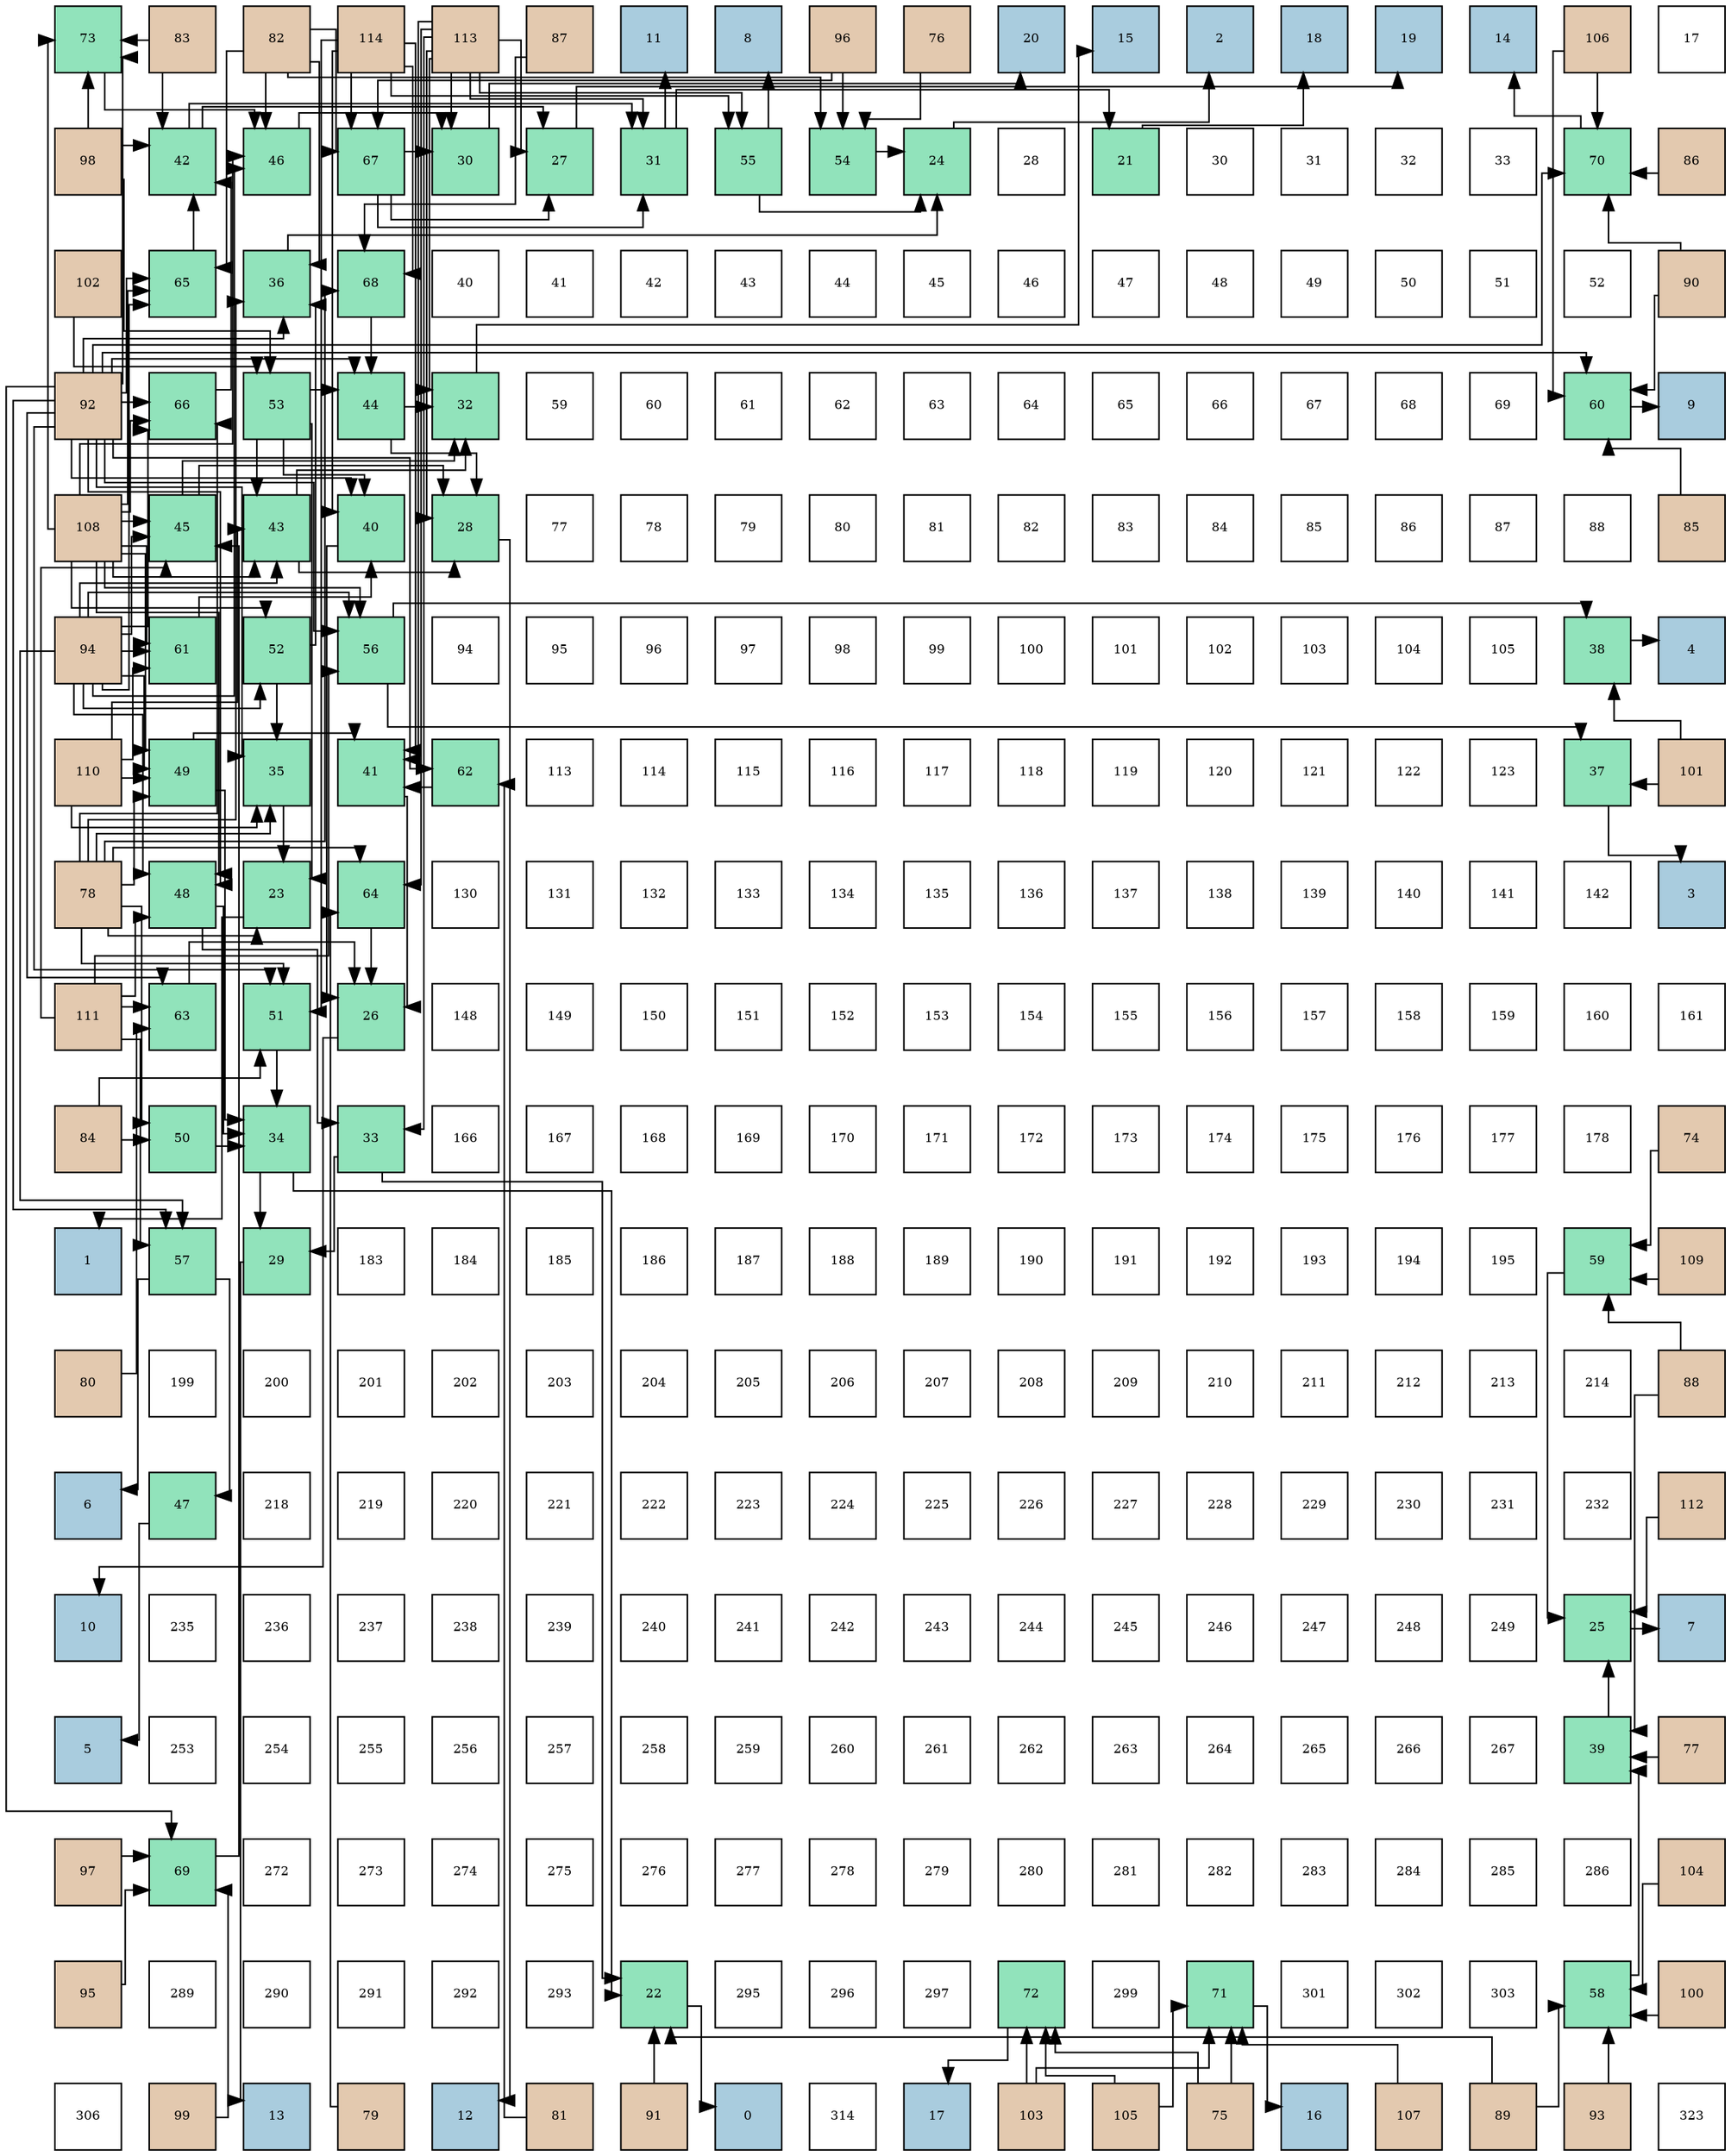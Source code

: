 digraph layout{
 rankdir=TB;
 splines=ortho;
 node [style=filled shape=square fixedsize=true width=0.6];
0[label="73", fontsize=8, fillcolor="#91e3bb"];
1[label="83", fontsize=8, fillcolor="#e3c9af"];
2[label="82", fontsize=8, fillcolor="#e3c9af"];
3[label="114", fontsize=8, fillcolor="#e3c9af"];
4[label="113", fontsize=8, fillcolor="#e3c9af"];
5[label="87", fontsize=8, fillcolor="#e3c9af"];
6[label="11", fontsize=8, fillcolor="#a9ccde"];
7[label="8", fontsize=8, fillcolor="#a9ccde"];
8[label="96", fontsize=8, fillcolor="#e3c9af"];
9[label="76", fontsize=8, fillcolor="#e3c9af"];
10[label="20", fontsize=8, fillcolor="#a9ccde"];
11[label="15", fontsize=8, fillcolor="#a9ccde"];
12[label="2", fontsize=8, fillcolor="#a9ccde"];
13[label="18", fontsize=8, fillcolor="#a9ccde"];
14[label="19", fontsize=8, fillcolor="#a9ccde"];
15[label="14", fontsize=8, fillcolor="#a9ccde"];
16[label="106", fontsize=8, fillcolor="#e3c9af"];
17[label="17", fontsize=8, fillcolor="#ffffff"];
18[label="98", fontsize=8, fillcolor="#e3c9af"];
19[label="42", fontsize=8, fillcolor="#91e3bb"];
20[label="46", fontsize=8, fillcolor="#91e3bb"];
21[label="67", fontsize=8, fillcolor="#91e3bb"];
22[label="30", fontsize=8, fillcolor="#91e3bb"];
23[label="27", fontsize=8, fillcolor="#91e3bb"];
24[label="31", fontsize=8, fillcolor="#91e3bb"];
25[label="55", fontsize=8, fillcolor="#91e3bb"];
26[label="54", fontsize=8, fillcolor="#91e3bb"];
27[label="24", fontsize=8, fillcolor="#91e3bb"];
28[label="28", fontsize=8, fillcolor="#ffffff"];
29[label="21", fontsize=8, fillcolor="#91e3bb"];
30[label="30", fontsize=8, fillcolor="#ffffff"];
31[label="31", fontsize=8, fillcolor="#ffffff"];
32[label="32", fontsize=8, fillcolor="#ffffff"];
33[label="33", fontsize=8, fillcolor="#ffffff"];
34[label="70", fontsize=8, fillcolor="#91e3bb"];
35[label="86", fontsize=8, fillcolor="#e3c9af"];
36[label="102", fontsize=8, fillcolor="#e3c9af"];
37[label="65", fontsize=8, fillcolor="#91e3bb"];
38[label="36", fontsize=8, fillcolor="#91e3bb"];
39[label="68", fontsize=8, fillcolor="#91e3bb"];
40[label="40", fontsize=8, fillcolor="#ffffff"];
41[label="41", fontsize=8, fillcolor="#ffffff"];
42[label="42", fontsize=8, fillcolor="#ffffff"];
43[label="43", fontsize=8, fillcolor="#ffffff"];
44[label="44", fontsize=8, fillcolor="#ffffff"];
45[label="45", fontsize=8, fillcolor="#ffffff"];
46[label="46", fontsize=8, fillcolor="#ffffff"];
47[label="47", fontsize=8, fillcolor="#ffffff"];
48[label="48", fontsize=8, fillcolor="#ffffff"];
49[label="49", fontsize=8, fillcolor="#ffffff"];
50[label="50", fontsize=8, fillcolor="#ffffff"];
51[label="51", fontsize=8, fillcolor="#ffffff"];
52[label="52", fontsize=8, fillcolor="#ffffff"];
53[label="90", fontsize=8, fillcolor="#e3c9af"];
54[label="92", fontsize=8, fillcolor="#e3c9af"];
55[label="66", fontsize=8, fillcolor="#91e3bb"];
56[label="53", fontsize=8, fillcolor="#91e3bb"];
57[label="44", fontsize=8, fillcolor="#91e3bb"];
58[label="32", fontsize=8, fillcolor="#91e3bb"];
59[label="59", fontsize=8, fillcolor="#ffffff"];
60[label="60", fontsize=8, fillcolor="#ffffff"];
61[label="61", fontsize=8, fillcolor="#ffffff"];
62[label="62", fontsize=8, fillcolor="#ffffff"];
63[label="63", fontsize=8, fillcolor="#ffffff"];
64[label="64", fontsize=8, fillcolor="#ffffff"];
65[label="65", fontsize=8, fillcolor="#ffffff"];
66[label="66", fontsize=8, fillcolor="#ffffff"];
67[label="67", fontsize=8, fillcolor="#ffffff"];
68[label="68", fontsize=8, fillcolor="#ffffff"];
69[label="69", fontsize=8, fillcolor="#ffffff"];
70[label="60", fontsize=8, fillcolor="#91e3bb"];
71[label="9", fontsize=8, fillcolor="#a9ccde"];
72[label="108", fontsize=8, fillcolor="#e3c9af"];
73[label="45", fontsize=8, fillcolor="#91e3bb"];
74[label="43", fontsize=8, fillcolor="#91e3bb"];
75[label="40", fontsize=8, fillcolor="#91e3bb"];
76[label="28", fontsize=8, fillcolor="#91e3bb"];
77[label="77", fontsize=8, fillcolor="#ffffff"];
78[label="78", fontsize=8, fillcolor="#ffffff"];
79[label="79", fontsize=8, fillcolor="#ffffff"];
80[label="80", fontsize=8, fillcolor="#ffffff"];
81[label="81", fontsize=8, fillcolor="#ffffff"];
82[label="82", fontsize=8, fillcolor="#ffffff"];
83[label="83", fontsize=8, fillcolor="#ffffff"];
84[label="84", fontsize=8, fillcolor="#ffffff"];
85[label="85", fontsize=8, fillcolor="#ffffff"];
86[label="86", fontsize=8, fillcolor="#ffffff"];
87[label="87", fontsize=8, fillcolor="#ffffff"];
88[label="88", fontsize=8, fillcolor="#ffffff"];
89[label="85", fontsize=8, fillcolor="#e3c9af"];
90[label="94", fontsize=8, fillcolor="#e3c9af"];
91[label="61", fontsize=8, fillcolor="#91e3bb"];
92[label="52", fontsize=8, fillcolor="#91e3bb"];
93[label="56", fontsize=8, fillcolor="#91e3bb"];
94[label="94", fontsize=8, fillcolor="#ffffff"];
95[label="95", fontsize=8, fillcolor="#ffffff"];
96[label="96", fontsize=8, fillcolor="#ffffff"];
97[label="97", fontsize=8, fillcolor="#ffffff"];
98[label="98", fontsize=8, fillcolor="#ffffff"];
99[label="99", fontsize=8, fillcolor="#ffffff"];
100[label="100", fontsize=8, fillcolor="#ffffff"];
101[label="101", fontsize=8, fillcolor="#ffffff"];
102[label="102", fontsize=8, fillcolor="#ffffff"];
103[label="103", fontsize=8, fillcolor="#ffffff"];
104[label="104", fontsize=8, fillcolor="#ffffff"];
105[label="105", fontsize=8, fillcolor="#ffffff"];
106[label="38", fontsize=8, fillcolor="#91e3bb"];
107[label="4", fontsize=8, fillcolor="#a9ccde"];
108[label="110", fontsize=8, fillcolor="#e3c9af"];
109[label="49", fontsize=8, fillcolor="#91e3bb"];
110[label="35", fontsize=8, fillcolor="#91e3bb"];
111[label="41", fontsize=8, fillcolor="#91e3bb"];
112[label="62", fontsize=8, fillcolor="#91e3bb"];
113[label="113", fontsize=8, fillcolor="#ffffff"];
114[label="114", fontsize=8, fillcolor="#ffffff"];
115[label="115", fontsize=8, fillcolor="#ffffff"];
116[label="116", fontsize=8, fillcolor="#ffffff"];
117[label="117", fontsize=8, fillcolor="#ffffff"];
118[label="118", fontsize=8, fillcolor="#ffffff"];
119[label="119", fontsize=8, fillcolor="#ffffff"];
120[label="120", fontsize=8, fillcolor="#ffffff"];
121[label="121", fontsize=8, fillcolor="#ffffff"];
122[label="122", fontsize=8, fillcolor="#ffffff"];
123[label="123", fontsize=8, fillcolor="#ffffff"];
124[label="37", fontsize=8, fillcolor="#91e3bb"];
125[label="101", fontsize=8, fillcolor="#e3c9af"];
126[label="78", fontsize=8, fillcolor="#e3c9af"];
127[label="48", fontsize=8, fillcolor="#91e3bb"];
128[label="23", fontsize=8, fillcolor="#91e3bb"];
129[label="64", fontsize=8, fillcolor="#91e3bb"];
130[label="130", fontsize=8, fillcolor="#ffffff"];
131[label="131", fontsize=8, fillcolor="#ffffff"];
132[label="132", fontsize=8, fillcolor="#ffffff"];
133[label="133", fontsize=8, fillcolor="#ffffff"];
134[label="134", fontsize=8, fillcolor="#ffffff"];
135[label="135", fontsize=8, fillcolor="#ffffff"];
136[label="136", fontsize=8, fillcolor="#ffffff"];
137[label="137", fontsize=8, fillcolor="#ffffff"];
138[label="138", fontsize=8, fillcolor="#ffffff"];
139[label="139", fontsize=8, fillcolor="#ffffff"];
140[label="140", fontsize=8, fillcolor="#ffffff"];
141[label="141", fontsize=8, fillcolor="#ffffff"];
142[label="142", fontsize=8, fillcolor="#ffffff"];
143[label="3", fontsize=8, fillcolor="#a9ccde"];
144[label="111", fontsize=8, fillcolor="#e3c9af"];
145[label="63", fontsize=8, fillcolor="#91e3bb"];
146[label="51", fontsize=8, fillcolor="#91e3bb"];
147[label="26", fontsize=8, fillcolor="#91e3bb"];
148[label="148", fontsize=8, fillcolor="#ffffff"];
149[label="149", fontsize=8, fillcolor="#ffffff"];
150[label="150", fontsize=8, fillcolor="#ffffff"];
151[label="151", fontsize=8, fillcolor="#ffffff"];
152[label="152", fontsize=8, fillcolor="#ffffff"];
153[label="153", fontsize=8, fillcolor="#ffffff"];
154[label="154", fontsize=8, fillcolor="#ffffff"];
155[label="155", fontsize=8, fillcolor="#ffffff"];
156[label="156", fontsize=8, fillcolor="#ffffff"];
157[label="157", fontsize=8, fillcolor="#ffffff"];
158[label="158", fontsize=8, fillcolor="#ffffff"];
159[label="159", fontsize=8, fillcolor="#ffffff"];
160[label="160", fontsize=8, fillcolor="#ffffff"];
161[label="161", fontsize=8, fillcolor="#ffffff"];
162[label="84", fontsize=8, fillcolor="#e3c9af"];
163[label="50", fontsize=8, fillcolor="#91e3bb"];
164[label="34", fontsize=8, fillcolor="#91e3bb"];
165[label="33", fontsize=8, fillcolor="#91e3bb"];
166[label="166", fontsize=8, fillcolor="#ffffff"];
167[label="167", fontsize=8, fillcolor="#ffffff"];
168[label="168", fontsize=8, fillcolor="#ffffff"];
169[label="169", fontsize=8, fillcolor="#ffffff"];
170[label="170", fontsize=8, fillcolor="#ffffff"];
171[label="171", fontsize=8, fillcolor="#ffffff"];
172[label="172", fontsize=8, fillcolor="#ffffff"];
173[label="173", fontsize=8, fillcolor="#ffffff"];
174[label="174", fontsize=8, fillcolor="#ffffff"];
175[label="175", fontsize=8, fillcolor="#ffffff"];
176[label="176", fontsize=8, fillcolor="#ffffff"];
177[label="177", fontsize=8, fillcolor="#ffffff"];
178[label="178", fontsize=8, fillcolor="#ffffff"];
179[label="74", fontsize=8, fillcolor="#e3c9af"];
180[label="1", fontsize=8, fillcolor="#a9ccde"];
181[label="57", fontsize=8, fillcolor="#91e3bb"];
182[label="29", fontsize=8, fillcolor="#91e3bb"];
183[label="183", fontsize=8, fillcolor="#ffffff"];
184[label="184", fontsize=8, fillcolor="#ffffff"];
185[label="185", fontsize=8, fillcolor="#ffffff"];
186[label="186", fontsize=8, fillcolor="#ffffff"];
187[label="187", fontsize=8, fillcolor="#ffffff"];
188[label="188", fontsize=8, fillcolor="#ffffff"];
189[label="189", fontsize=8, fillcolor="#ffffff"];
190[label="190", fontsize=8, fillcolor="#ffffff"];
191[label="191", fontsize=8, fillcolor="#ffffff"];
192[label="192", fontsize=8, fillcolor="#ffffff"];
193[label="193", fontsize=8, fillcolor="#ffffff"];
194[label="194", fontsize=8, fillcolor="#ffffff"];
195[label="195", fontsize=8, fillcolor="#ffffff"];
196[label="59", fontsize=8, fillcolor="#91e3bb"];
197[label="109", fontsize=8, fillcolor="#e3c9af"];
198[label="80", fontsize=8, fillcolor="#e3c9af"];
199[label="199", fontsize=8, fillcolor="#ffffff"];
200[label="200", fontsize=8, fillcolor="#ffffff"];
201[label="201", fontsize=8, fillcolor="#ffffff"];
202[label="202", fontsize=8, fillcolor="#ffffff"];
203[label="203", fontsize=8, fillcolor="#ffffff"];
204[label="204", fontsize=8, fillcolor="#ffffff"];
205[label="205", fontsize=8, fillcolor="#ffffff"];
206[label="206", fontsize=8, fillcolor="#ffffff"];
207[label="207", fontsize=8, fillcolor="#ffffff"];
208[label="208", fontsize=8, fillcolor="#ffffff"];
209[label="209", fontsize=8, fillcolor="#ffffff"];
210[label="210", fontsize=8, fillcolor="#ffffff"];
211[label="211", fontsize=8, fillcolor="#ffffff"];
212[label="212", fontsize=8, fillcolor="#ffffff"];
213[label="213", fontsize=8, fillcolor="#ffffff"];
214[label="214", fontsize=8, fillcolor="#ffffff"];
215[label="88", fontsize=8, fillcolor="#e3c9af"];
216[label="6", fontsize=8, fillcolor="#a9ccde"];
217[label="47", fontsize=8, fillcolor="#91e3bb"];
218[label="218", fontsize=8, fillcolor="#ffffff"];
219[label="219", fontsize=8, fillcolor="#ffffff"];
220[label="220", fontsize=8, fillcolor="#ffffff"];
221[label="221", fontsize=8, fillcolor="#ffffff"];
222[label="222", fontsize=8, fillcolor="#ffffff"];
223[label="223", fontsize=8, fillcolor="#ffffff"];
224[label="224", fontsize=8, fillcolor="#ffffff"];
225[label="225", fontsize=8, fillcolor="#ffffff"];
226[label="226", fontsize=8, fillcolor="#ffffff"];
227[label="227", fontsize=8, fillcolor="#ffffff"];
228[label="228", fontsize=8, fillcolor="#ffffff"];
229[label="229", fontsize=8, fillcolor="#ffffff"];
230[label="230", fontsize=8, fillcolor="#ffffff"];
231[label="231", fontsize=8, fillcolor="#ffffff"];
232[label="232", fontsize=8, fillcolor="#ffffff"];
233[label="112", fontsize=8, fillcolor="#e3c9af"];
234[label="10", fontsize=8, fillcolor="#a9ccde"];
235[label="235", fontsize=8, fillcolor="#ffffff"];
236[label="236", fontsize=8, fillcolor="#ffffff"];
237[label="237", fontsize=8, fillcolor="#ffffff"];
238[label="238", fontsize=8, fillcolor="#ffffff"];
239[label="239", fontsize=8, fillcolor="#ffffff"];
240[label="240", fontsize=8, fillcolor="#ffffff"];
241[label="241", fontsize=8, fillcolor="#ffffff"];
242[label="242", fontsize=8, fillcolor="#ffffff"];
243[label="243", fontsize=8, fillcolor="#ffffff"];
244[label="244", fontsize=8, fillcolor="#ffffff"];
245[label="245", fontsize=8, fillcolor="#ffffff"];
246[label="246", fontsize=8, fillcolor="#ffffff"];
247[label="247", fontsize=8, fillcolor="#ffffff"];
248[label="248", fontsize=8, fillcolor="#ffffff"];
249[label="249", fontsize=8, fillcolor="#ffffff"];
250[label="25", fontsize=8, fillcolor="#91e3bb"];
251[label="7", fontsize=8, fillcolor="#a9ccde"];
252[label="5", fontsize=8, fillcolor="#a9ccde"];
253[label="253", fontsize=8, fillcolor="#ffffff"];
254[label="254", fontsize=8, fillcolor="#ffffff"];
255[label="255", fontsize=8, fillcolor="#ffffff"];
256[label="256", fontsize=8, fillcolor="#ffffff"];
257[label="257", fontsize=8, fillcolor="#ffffff"];
258[label="258", fontsize=8, fillcolor="#ffffff"];
259[label="259", fontsize=8, fillcolor="#ffffff"];
260[label="260", fontsize=8, fillcolor="#ffffff"];
261[label="261", fontsize=8, fillcolor="#ffffff"];
262[label="262", fontsize=8, fillcolor="#ffffff"];
263[label="263", fontsize=8, fillcolor="#ffffff"];
264[label="264", fontsize=8, fillcolor="#ffffff"];
265[label="265", fontsize=8, fillcolor="#ffffff"];
266[label="266", fontsize=8, fillcolor="#ffffff"];
267[label="267", fontsize=8, fillcolor="#ffffff"];
268[label="39", fontsize=8, fillcolor="#91e3bb"];
269[label="77", fontsize=8, fillcolor="#e3c9af"];
270[label="97", fontsize=8, fillcolor="#e3c9af"];
271[label="69", fontsize=8, fillcolor="#91e3bb"];
272[label="272", fontsize=8, fillcolor="#ffffff"];
273[label="273", fontsize=8, fillcolor="#ffffff"];
274[label="274", fontsize=8, fillcolor="#ffffff"];
275[label="275", fontsize=8, fillcolor="#ffffff"];
276[label="276", fontsize=8, fillcolor="#ffffff"];
277[label="277", fontsize=8, fillcolor="#ffffff"];
278[label="278", fontsize=8, fillcolor="#ffffff"];
279[label="279", fontsize=8, fillcolor="#ffffff"];
280[label="280", fontsize=8, fillcolor="#ffffff"];
281[label="281", fontsize=8, fillcolor="#ffffff"];
282[label="282", fontsize=8, fillcolor="#ffffff"];
283[label="283", fontsize=8, fillcolor="#ffffff"];
284[label="284", fontsize=8, fillcolor="#ffffff"];
285[label="285", fontsize=8, fillcolor="#ffffff"];
286[label="286", fontsize=8, fillcolor="#ffffff"];
287[label="104", fontsize=8, fillcolor="#e3c9af"];
288[label="95", fontsize=8, fillcolor="#e3c9af"];
289[label="289", fontsize=8, fillcolor="#ffffff"];
290[label="290", fontsize=8, fillcolor="#ffffff"];
291[label="291", fontsize=8, fillcolor="#ffffff"];
292[label="292", fontsize=8, fillcolor="#ffffff"];
293[label="293", fontsize=8, fillcolor="#ffffff"];
294[label="22", fontsize=8, fillcolor="#91e3bb"];
295[label="295", fontsize=8, fillcolor="#ffffff"];
296[label="296", fontsize=8, fillcolor="#ffffff"];
297[label="297", fontsize=8, fillcolor="#ffffff"];
298[label="72", fontsize=8, fillcolor="#91e3bb"];
299[label="299", fontsize=8, fillcolor="#ffffff"];
300[label="71", fontsize=8, fillcolor="#91e3bb"];
301[label="301", fontsize=8, fillcolor="#ffffff"];
302[label="302", fontsize=8, fillcolor="#ffffff"];
303[label="303", fontsize=8, fillcolor="#ffffff"];
304[label="58", fontsize=8, fillcolor="#91e3bb"];
305[label="100", fontsize=8, fillcolor="#e3c9af"];
306[label="306", fontsize=8, fillcolor="#ffffff"];
307[label="99", fontsize=8, fillcolor="#e3c9af"];
308[label="13", fontsize=8, fillcolor="#a9ccde"];
309[label="79", fontsize=8, fillcolor="#e3c9af"];
310[label="12", fontsize=8, fillcolor="#a9ccde"];
311[label="81", fontsize=8, fillcolor="#e3c9af"];
312[label="91", fontsize=8, fillcolor="#e3c9af"];
313[label="0", fontsize=8, fillcolor="#a9ccde"];
314[label="314", fontsize=8, fillcolor="#ffffff"];
315[label="17", fontsize=8, fillcolor="#a9ccde"];
316[label="103", fontsize=8, fillcolor="#e3c9af"];
317[label="105", fontsize=8, fillcolor="#e3c9af"];
318[label="75", fontsize=8, fillcolor="#e3c9af"];
319[label="16", fontsize=8, fillcolor="#a9ccde"];
320[label="107", fontsize=8, fillcolor="#e3c9af"];
321[label="89", fontsize=8, fillcolor="#e3c9af"];
322[label="93", fontsize=8, fillcolor="#e3c9af"];
323[label="323", fontsize=8, fillcolor="#ffffff"];
edge [constraint=false, style=vis];29 -> 13;
294 -> 313;
128 -> 180;
27 -> 12;
250 -> 251;
147 -> 234;
23 -> 14;
76 -> 310;
182 -> 308;
22 -> 10;
24 -> 6;
24 -> 29;
58 -> 11;
165 -> 294;
165 -> 182;
164 -> 294;
164 -> 182;
110 -> 128;
38 -> 27;
124 -> 143;
106 -> 107;
268 -> 250;
75 -> 147;
111 -> 147;
19 -> 23;
19 -> 24;
74 -> 76;
74 -> 58;
57 -> 76;
57 -> 58;
73 -> 76;
73 -> 58;
20 -> 22;
217 -> 252;
127 -> 165;
127 -> 164;
109 -> 164;
109 -> 111;
163 -> 164;
146 -> 164;
92 -> 110;
92 -> 38;
56 -> 128;
56 -> 75;
56 -> 74;
56 -> 57;
26 -> 27;
25 -> 7;
25 -> 27;
93 -> 124;
93 -> 106;
181 -> 216;
181 -> 217;
304 -> 268;
196 -> 250;
70 -> 71;
91 -> 75;
112 -> 111;
145 -> 147;
129 -> 147;
37 -> 19;
55 -> 19;
21 -> 23;
21 -> 22;
21 -> 24;
39 -> 57;
271 -> 73;
34 -> 15;
300 -> 319;
298 -> 315;
0 -> 20;
179 -> 196;
318 -> 300;
318 -> 298;
9 -> 26;
269 -> 268;
126 -> 128;
126 -> 110;
126 -> 38;
126 -> 109;
126 -> 163;
126 -> 146;
126 -> 129;
126 -> 55;
126 -> 39;
309 -> 129;
198 -> 145;
311 -> 112;
2 -> 38;
2 -> 20;
2 -> 26;
2 -> 37;
2 -> 21;
1 -> 19;
1 -> 0;
162 -> 163;
162 -> 146;
89 -> 70;
35 -> 34;
5 -> 39;
215 -> 268;
215 -> 196;
321 -> 294;
321 -> 304;
53 -> 70;
53 -> 34;
312 -> 294;
54 -> 110;
54 -> 38;
54 -> 75;
54 -> 57;
54 -> 127;
54 -> 146;
54 -> 93;
54 -> 181;
54 -> 70;
54 -> 112;
54 -> 145;
54 -> 37;
54 -> 55;
54 -> 271;
54 -> 34;
54 -> 0;
322 -> 304;
90 -> 74;
90 -> 73;
90 -> 20;
90 -> 127;
90 -> 109;
90 -> 92;
90 -> 93;
90 -> 181;
90 -> 91;
90 -> 37;
90 -> 55;
288 -> 271;
8 -> 26;
8 -> 21;
270 -> 271;
18 -> 19;
18 -> 56;
18 -> 0;
307 -> 271;
305 -> 304;
125 -> 124;
125 -> 106;
36 -> 56;
316 -> 300;
316 -> 298;
287 -> 304;
317 -> 300;
317 -> 298;
16 -> 70;
16 -> 34;
320 -> 300;
72 -> 74;
72 -> 73;
72 -> 20;
72 -> 127;
72 -> 109;
72 -> 92;
72 -> 93;
72 -> 91;
72 -> 37;
72 -> 55;
72 -> 0;
197 -> 196;
108 -> 110;
108 -> 74;
108 -> 109;
108 -> 91;
144 -> 73;
144 -> 127;
144 -> 93;
144 -> 181;
144 -> 145;
233 -> 250;
4 -> 23;
4 -> 76;
4 -> 22;
4 -> 24;
4 -> 58;
4 -> 165;
4 -> 111;
4 -> 25;
4 -> 129;
3 -> 75;
3 -> 111;
3 -> 146;
3 -> 25;
3 -> 21;
3 -> 39;
edge [constraint=true, style=invis];
0 -> 18 -> 36 -> 54 -> 72 -> 90 -> 108 -> 126 -> 144 -> 162 -> 180 -> 198 -> 216 -> 234 -> 252 -> 270 -> 288 -> 306;
1 -> 19 -> 37 -> 55 -> 73 -> 91 -> 109 -> 127 -> 145 -> 163 -> 181 -> 199 -> 217 -> 235 -> 253 -> 271 -> 289 -> 307;
2 -> 20 -> 38 -> 56 -> 74 -> 92 -> 110 -> 128 -> 146 -> 164 -> 182 -> 200 -> 218 -> 236 -> 254 -> 272 -> 290 -> 308;
3 -> 21 -> 39 -> 57 -> 75 -> 93 -> 111 -> 129 -> 147 -> 165 -> 183 -> 201 -> 219 -> 237 -> 255 -> 273 -> 291 -> 309;
4 -> 22 -> 40 -> 58 -> 76 -> 94 -> 112 -> 130 -> 148 -> 166 -> 184 -> 202 -> 220 -> 238 -> 256 -> 274 -> 292 -> 310;
5 -> 23 -> 41 -> 59 -> 77 -> 95 -> 113 -> 131 -> 149 -> 167 -> 185 -> 203 -> 221 -> 239 -> 257 -> 275 -> 293 -> 311;
6 -> 24 -> 42 -> 60 -> 78 -> 96 -> 114 -> 132 -> 150 -> 168 -> 186 -> 204 -> 222 -> 240 -> 258 -> 276 -> 294 -> 312;
7 -> 25 -> 43 -> 61 -> 79 -> 97 -> 115 -> 133 -> 151 -> 169 -> 187 -> 205 -> 223 -> 241 -> 259 -> 277 -> 295 -> 313;
8 -> 26 -> 44 -> 62 -> 80 -> 98 -> 116 -> 134 -> 152 -> 170 -> 188 -> 206 -> 224 -> 242 -> 260 -> 278 -> 296 -> 314;
9 -> 27 -> 45 -> 63 -> 81 -> 99 -> 117 -> 135 -> 153 -> 171 -> 189 -> 207 -> 225 -> 243 -> 261 -> 279 -> 297 -> 315;
10 -> 28 -> 46 -> 64 -> 82 -> 100 -> 118 -> 136 -> 154 -> 172 -> 190 -> 208 -> 226 -> 244 -> 262 -> 280 -> 298 -> 316;
11 -> 29 -> 47 -> 65 -> 83 -> 101 -> 119 -> 137 -> 155 -> 173 -> 191 -> 209 -> 227 -> 245 -> 263 -> 281 -> 299 -> 317;
12 -> 30 -> 48 -> 66 -> 84 -> 102 -> 120 -> 138 -> 156 -> 174 -> 192 -> 210 -> 228 -> 246 -> 264 -> 282 -> 300 -> 318;
13 -> 31 -> 49 -> 67 -> 85 -> 103 -> 121 -> 139 -> 157 -> 175 -> 193 -> 211 -> 229 -> 247 -> 265 -> 283 -> 301 -> 319;
14 -> 32 -> 50 -> 68 -> 86 -> 104 -> 122 -> 140 -> 158 -> 176 -> 194 -> 212 -> 230 -> 248 -> 266 -> 284 -> 302 -> 320;
15 -> 33 -> 51 -> 69 -> 87 -> 105 -> 123 -> 141 -> 159 -> 177 -> 195 -> 213 -> 231 -> 249 -> 267 -> 285 -> 303 -> 321;
16 -> 34 -> 52 -> 70 -> 88 -> 106 -> 124 -> 142 -> 160 -> 178 -> 196 -> 214 -> 232 -> 250 -> 268 -> 286 -> 304 -> 322;
17 -> 35 -> 53 -> 71 -> 89 -> 107 -> 125 -> 143 -> 161 -> 179 -> 197 -> 215 -> 233 -> 251 -> 269 -> 287 -> 305 -> 323;
rank = same {0 -> 1 -> 2 -> 3 -> 4 -> 5 -> 6 -> 7 -> 8 -> 9 -> 10 -> 11 -> 12 -> 13 -> 14 -> 15 -> 16 -> 17};
rank = same {18 -> 19 -> 20 -> 21 -> 22 -> 23 -> 24 -> 25 -> 26 -> 27 -> 28 -> 29 -> 30 -> 31 -> 32 -> 33 -> 34 -> 35};
rank = same {36 -> 37 -> 38 -> 39 -> 40 -> 41 -> 42 -> 43 -> 44 -> 45 -> 46 -> 47 -> 48 -> 49 -> 50 -> 51 -> 52 -> 53};
rank = same {54 -> 55 -> 56 -> 57 -> 58 -> 59 -> 60 -> 61 -> 62 -> 63 -> 64 -> 65 -> 66 -> 67 -> 68 -> 69 -> 70 -> 71};
rank = same {72 -> 73 -> 74 -> 75 -> 76 -> 77 -> 78 -> 79 -> 80 -> 81 -> 82 -> 83 -> 84 -> 85 -> 86 -> 87 -> 88 -> 89};
rank = same {90 -> 91 -> 92 -> 93 -> 94 -> 95 -> 96 -> 97 -> 98 -> 99 -> 100 -> 101 -> 102 -> 103 -> 104 -> 105 -> 106 -> 107};
rank = same {108 -> 109 -> 110 -> 111 -> 112 -> 113 -> 114 -> 115 -> 116 -> 117 -> 118 -> 119 -> 120 -> 121 -> 122 -> 123 -> 124 -> 125};
rank = same {126 -> 127 -> 128 -> 129 -> 130 -> 131 -> 132 -> 133 -> 134 -> 135 -> 136 -> 137 -> 138 -> 139 -> 140 -> 141 -> 142 -> 143};
rank = same {144 -> 145 -> 146 -> 147 -> 148 -> 149 -> 150 -> 151 -> 152 -> 153 -> 154 -> 155 -> 156 -> 157 -> 158 -> 159 -> 160 -> 161};
rank = same {162 -> 163 -> 164 -> 165 -> 166 -> 167 -> 168 -> 169 -> 170 -> 171 -> 172 -> 173 -> 174 -> 175 -> 176 -> 177 -> 178 -> 179};
rank = same {180 -> 181 -> 182 -> 183 -> 184 -> 185 -> 186 -> 187 -> 188 -> 189 -> 190 -> 191 -> 192 -> 193 -> 194 -> 195 -> 196 -> 197};
rank = same {198 -> 199 -> 200 -> 201 -> 202 -> 203 -> 204 -> 205 -> 206 -> 207 -> 208 -> 209 -> 210 -> 211 -> 212 -> 213 -> 214 -> 215};
rank = same {216 -> 217 -> 218 -> 219 -> 220 -> 221 -> 222 -> 223 -> 224 -> 225 -> 226 -> 227 -> 228 -> 229 -> 230 -> 231 -> 232 -> 233};
rank = same {234 -> 235 -> 236 -> 237 -> 238 -> 239 -> 240 -> 241 -> 242 -> 243 -> 244 -> 245 -> 246 -> 247 -> 248 -> 249 -> 250 -> 251};
rank = same {252 -> 253 -> 254 -> 255 -> 256 -> 257 -> 258 -> 259 -> 260 -> 261 -> 262 -> 263 -> 264 -> 265 -> 266 -> 267 -> 268 -> 269};
rank = same {270 -> 271 -> 272 -> 273 -> 274 -> 275 -> 276 -> 277 -> 278 -> 279 -> 280 -> 281 -> 282 -> 283 -> 284 -> 285 -> 286 -> 287};
rank = same {288 -> 289 -> 290 -> 291 -> 292 -> 293 -> 294 -> 295 -> 296 -> 297 -> 298 -> 299 -> 300 -> 301 -> 302 -> 303 -> 304 -> 305};
rank = same {306 -> 307 -> 308 -> 309 -> 310 -> 311 -> 312 -> 313 -> 314 -> 315 -> 316 -> 317 -> 318 -> 319 -> 320 -> 321 -> 322 -> 323};
}
